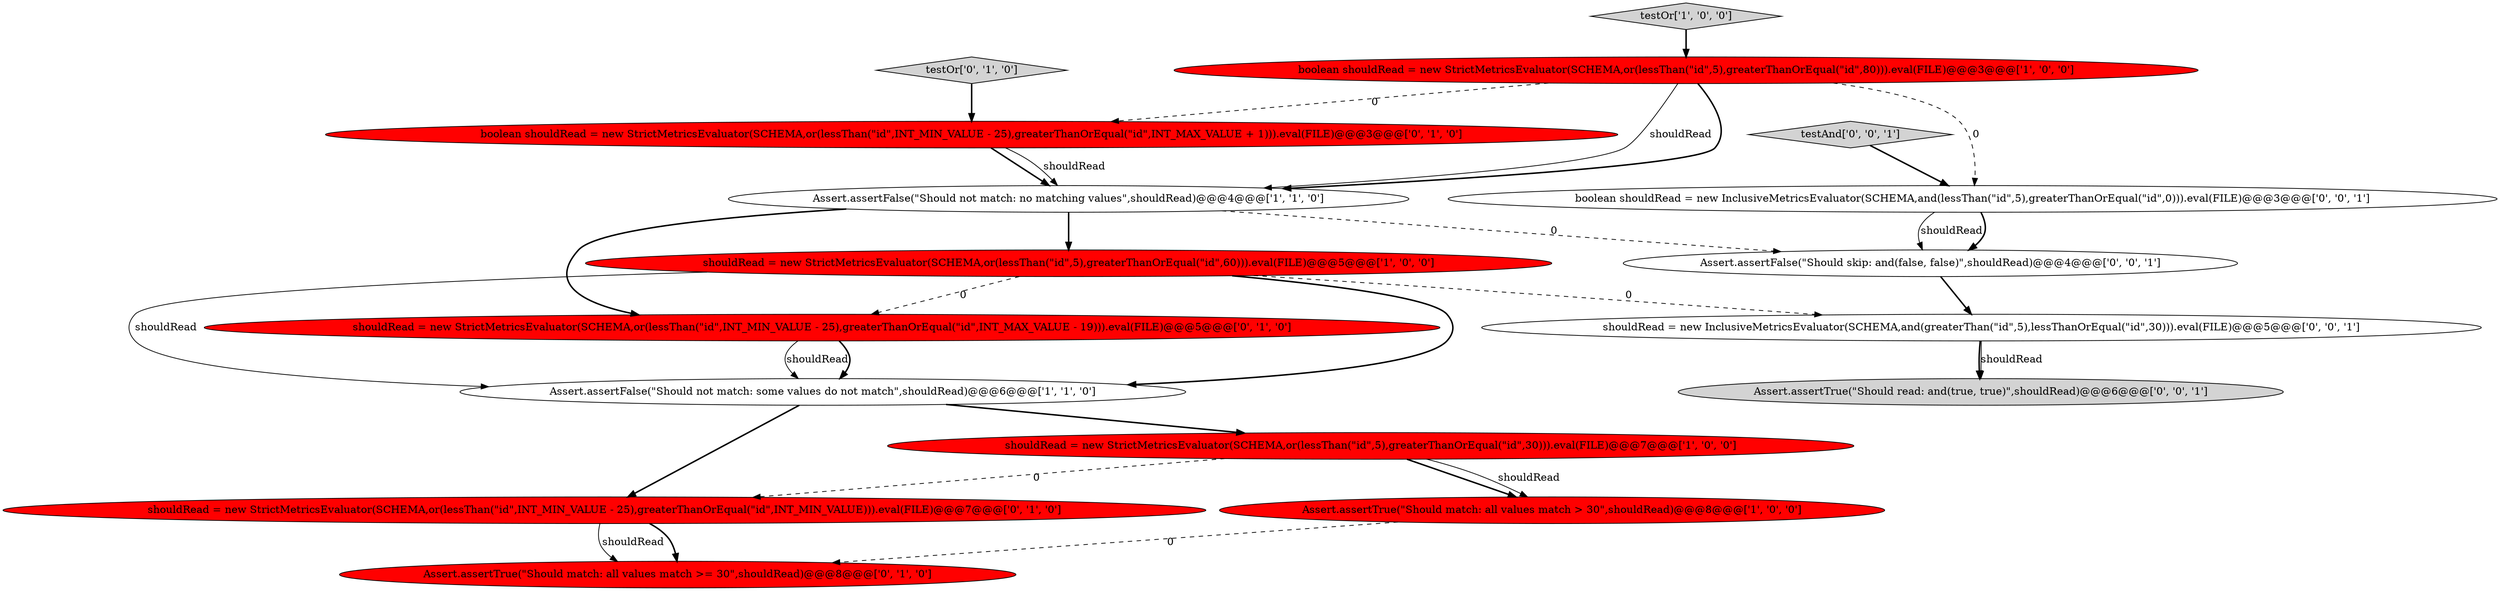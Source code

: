 digraph {
11 [style = filled, label = "Assert.assertTrue(\"Should match: all values match >= 30\",shouldRead)@@@8@@@['0', '1', '0']", fillcolor = red, shape = ellipse image = "AAA1AAABBB2BBB"];
12 [style = filled, label = "testAnd['0', '0', '1']", fillcolor = lightgray, shape = diamond image = "AAA0AAABBB3BBB"];
7 [style = filled, label = "shouldRead = new StrictMetricsEvaluator(SCHEMA,or(lessThan(\"id\",INT_MIN_VALUE - 25),greaterThanOrEqual(\"id\",INT_MIN_VALUE))).eval(FILE)@@@7@@@['0', '1', '0']", fillcolor = red, shape = ellipse image = "AAA1AAABBB2BBB"];
15 [style = filled, label = "Assert.assertFalse(\"Should skip: and(false, false)\",shouldRead)@@@4@@@['0', '0', '1']", fillcolor = white, shape = ellipse image = "AAA0AAABBB3BBB"];
0 [style = filled, label = "shouldRead = new StrictMetricsEvaluator(SCHEMA,or(lessThan(\"id\",5),greaterThanOrEqual(\"id\",60))).eval(FILE)@@@5@@@['1', '0', '0']", fillcolor = red, shape = ellipse image = "AAA1AAABBB1BBB"];
13 [style = filled, label = "Assert.assertTrue(\"Should read: and(true, true)\",shouldRead)@@@6@@@['0', '0', '1']", fillcolor = lightgray, shape = ellipse image = "AAA0AAABBB3BBB"];
9 [style = filled, label = "shouldRead = new StrictMetricsEvaluator(SCHEMA,or(lessThan(\"id\",INT_MIN_VALUE - 25),greaterThanOrEqual(\"id\",INT_MAX_VALUE - 19))).eval(FILE)@@@5@@@['0', '1', '0']", fillcolor = red, shape = ellipse image = "AAA1AAABBB2BBB"];
2 [style = filled, label = "Assert.assertFalse(\"Should not match: no matching values\",shouldRead)@@@4@@@['1', '1', '0']", fillcolor = white, shape = ellipse image = "AAA0AAABBB1BBB"];
8 [style = filled, label = "boolean shouldRead = new StrictMetricsEvaluator(SCHEMA,or(lessThan(\"id\",INT_MIN_VALUE - 25),greaterThanOrEqual(\"id\",INT_MAX_VALUE + 1))).eval(FILE)@@@3@@@['0', '1', '0']", fillcolor = red, shape = ellipse image = "AAA1AAABBB2BBB"];
16 [style = filled, label = "shouldRead = new InclusiveMetricsEvaluator(SCHEMA,and(greaterThan(\"id\",5),lessThanOrEqual(\"id\",30))).eval(FILE)@@@5@@@['0', '0', '1']", fillcolor = white, shape = ellipse image = "AAA0AAABBB3BBB"];
1 [style = filled, label = "Assert.assertFalse(\"Should not match: some values do not match\",shouldRead)@@@6@@@['1', '1', '0']", fillcolor = white, shape = ellipse image = "AAA0AAABBB1BBB"];
3 [style = filled, label = "Assert.assertTrue(\"Should match: all values match > 30\",shouldRead)@@@8@@@['1', '0', '0']", fillcolor = red, shape = ellipse image = "AAA1AAABBB1BBB"];
6 [style = filled, label = "shouldRead = new StrictMetricsEvaluator(SCHEMA,or(lessThan(\"id\",5),greaterThanOrEqual(\"id\",30))).eval(FILE)@@@7@@@['1', '0', '0']", fillcolor = red, shape = ellipse image = "AAA1AAABBB1BBB"];
14 [style = filled, label = "boolean shouldRead = new InclusiveMetricsEvaluator(SCHEMA,and(lessThan(\"id\",5),greaterThanOrEqual(\"id\",0))).eval(FILE)@@@3@@@['0', '0', '1']", fillcolor = white, shape = ellipse image = "AAA0AAABBB3BBB"];
4 [style = filled, label = "testOr['1', '0', '0']", fillcolor = lightgray, shape = diamond image = "AAA0AAABBB1BBB"];
10 [style = filled, label = "testOr['0', '1', '0']", fillcolor = lightgray, shape = diamond image = "AAA0AAABBB2BBB"];
5 [style = filled, label = "boolean shouldRead = new StrictMetricsEvaluator(SCHEMA,or(lessThan(\"id\",5),greaterThanOrEqual(\"id\",80))).eval(FILE)@@@3@@@['1', '0', '0']", fillcolor = red, shape = ellipse image = "AAA1AAABBB1BBB"];
5->2 [style = solid, label="shouldRead"];
6->3 [style = bold, label=""];
16->13 [style = bold, label=""];
7->11 [style = bold, label=""];
5->14 [style = dashed, label="0"];
6->7 [style = dashed, label="0"];
0->16 [style = dashed, label="0"];
2->9 [style = bold, label=""];
15->16 [style = bold, label=""];
1->7 [style = bold, label=""];
2->15 [style = dashed, label="0"];
14->15 [style = solid, label="shouldRead"];
5->2 [style = bold, label=""];
2->0 [style = bold, label=""];
1->6 [style = bold, label=""];
9->1 [style = solid, label="shouldRead"];
10->8 [style = bold, label=""];
8->2 [style = bold, label=""];
0->1 [style = bold, label=""];
6->3 [style = solid, label="shouldRead"];
0->1 [style = solid, label="shouldRead"];
12->14 [style = bold, label=""];
8->2 [style = solid, label="shouldRead"];
7->11 [style = solid, label="shouldRead"];
5->8 [style = dashed, label="0"];
14->15 [style = bold, label=""];
0->9 [style = dashed, label="0"];
9->1 [style = bold, label=""];
16->13 [style = solid, label="shouldRead"];
4->5 [style = bold, label=""];
3->11 [style = dashed, label="0"];
}
